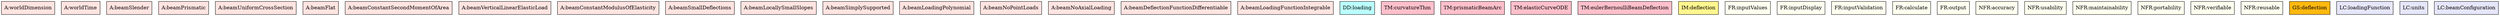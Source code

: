 digraph allvsall {


	worldDimension	[shape=box, color=black, style=filled, fillcolor=mistyrose, label="A:worldDimension"];
	worldTime	[shape=box, color=black, style=filled, fillcolor=mistyrose, label="A:worldTime"];
	beamSlender	[shape=box, color=black, style=filled, fillcolor=mistyrose, label="A:beamSlender"];
	beamPrismatic	[shape=box, color=black, style=filled, fillcolor=mistyrose, label="A:beamPrismatic"];
	beamUniformCrossSection	[shape=box, color=black, style=filled, fillcolor=mistyrose, label="A:beamUniformCrossSection"];
	beamFlat	[shape=box, color=black, style=filled, fillcolor=mistyrose, label="A:beamFlat"];
	beamConstantSecondMomentOfArea	[shape=box, color=black, style=filled, fillcolor=mistyrose, label="A:beamConstantSecondMomentOfArea"];
	beamVerticalLinearElasticLoad	[shape=box, color=black, style=filled, fillcolor=mistyrose, label="A:beamVerticalLinearElasticLoad"];
	beamConstantModulusOfElasticity	[shape=box, color=black, style=filled, fillcolor=mistyrose, label="A:beamConstantModulusOfElasticity"];
	beamSmallDeflections	[shape=box, color=black, style=filled, fillcolor=mistyrose, label="A:beamSmallDeflections"];
	beamLocallySmallSlopes	[shape=box, color=black, style=filled, fillcolor=mistyrose, label="A:beamLocallySmallSlopes"];
	beamSimplySupported	[shape=box, color=black, style=filled, fillcolor=mistyrose, label="A:beamSimplySupported"];
	beamLoadingPolynomial	[shape=box, color=black, style=filled, fillcolor=mistyrose, label="A:beamLoadingPolynomial"];
	beamNoPointLoads	[shape=box, color=black, style=filled, fillcolor=mistyrose, label="A:beamNoPointLoads"];
	beamNoAxialLoading	[shape=box, color=black, style=filled, fillcolor=mistyrose, label="A:beamNoAxialLoading"];
	beamDeflectionFunctionDifferentiable	[shape=box, color=black, style=filled, fillcolor=mistyrose, label="A:beamDeflectionFunctionDifferentiable"];
	beamLoadingFunctionIntegrable	[shape=box, color=black, style=filled, fillcolor=mistyrose, label="A:beamLoadingFunctionIntegrable"];

	subgraph A {
	rank="same"
	{worldDimension, worldTime, beamSlender, beamPrismatic, beamUniformCrossSection, beamFlat, beamConstantSecondMomentOfArea, beamVerticalLinearElasticLoad, beamConstantModulusOfElasticity, beamSmallDeflections, beamLocallySmallSlopes, beamSimplySupported, beamLoadingPolynomial, beamNoPointLoads, beamNoAxialLoading, beamDeflectionFunctionDifferentiable, beamLoadingFunctionIntegrable}
	}

	w_b	[shape=box, color=black, style=filled, fillcolor=paleturquoise1, label="DD:loading"];

	subgraph DD {
	rank="same"
	{w_b}
	}

	curve	[shape=box, color=black, style=filled, fillcolor=pink, label="TM:curvatureThm"];
	arc	[shape=box, color=black, style=filled, fillcolor=pink, label="TM:prismaticBeamArc"];
	elasticCurve	[shape=box, color=black, style=filled, fillcolor=pink, label="TM:elasticCurveODE"];
	eulerBernoulliBeamDeflection	[shape=box, color=black, style=filled, fillcolor=pink, label="TM:eulerBernoulliBeamDeflection"];

	subgraph TM {
	rank="same"
	{curve, arc, elasticCurve, eulerBernoulliBeamDeflection}
	}

	deflectionIM	[shape=box, color=black, style=filled, fillcolor=khaki1, label="IM:deflection"];

	subgraph IM {
	rank="same"
	{deflectionIM}
	}

	inputValues	[shape=box, color=black, style=filled, fillcolor=ivory, label="FR:inputValues"];
	inputDisplay	[shape=box, color=black, style=filled, fillcolor=ivory, label="FR:inputDisplay"];
	inputValidation	[shape=box, color=black, style=filled, fillcolor=ivory, label="FR:inputValidation"];
	calculate	[shape=box, color=black, style=filled, fillcolor=ivory, label="FR:calculate"];
	output	[shape=box, color=black, style=filled, fillcolor=ivory, label="FR:output"];
	accuracy	[shape=box, color=black, style=filled, fillcolor=ivory, label="NFR:accuracy"];
	usability	[shape=box, color=black, style=filled, fillcolor=ivory, label="NFR:usability"];
	maintainability	[shape=box, color=black, style=filled, fillcolor=ivory, label="NFR:maintainability"];
	portability	[shape=box, color=black, style=filled, fillcolor=ivory, label="NFR:portability"];
	verifiable	[shape=box, color=black, style=filled, fillcolor=ivory, label="NFR:verifiable"];
	reusable	[shape=box, color=black, style=filled, fillcolor=ivory, label="NFR:reusable"];

	subgraph FR {
	rank="same"
	{inputValues, inputDisplay, inputValidation, calculate, output, accuracy, usability, maintainability, portability, verifiable, reusable}
	}

	deflection	[shape=box, color=black, style=filled, fillcolor=darkgoldenrod1, label="GS:deflection"];

	subgraph GS {
	rank="same"
	{deflection}
	}

	loadingFunction	[shape=box, color=black, style=filled, fillcolor=lavender, label="LC:loadingFunction"];
	units	[shape=box, color=black, style=filled, fillcolor=lavender, label="LC:units"];
	beamConfiguration	[shape=box, color=black, style=filled, fillcolor=lavender, label="LC:beamConfiguration"];

	subgraph LC {
	rank="same"
	{loadingFunction, units, beamConfiguration}
	}

}
